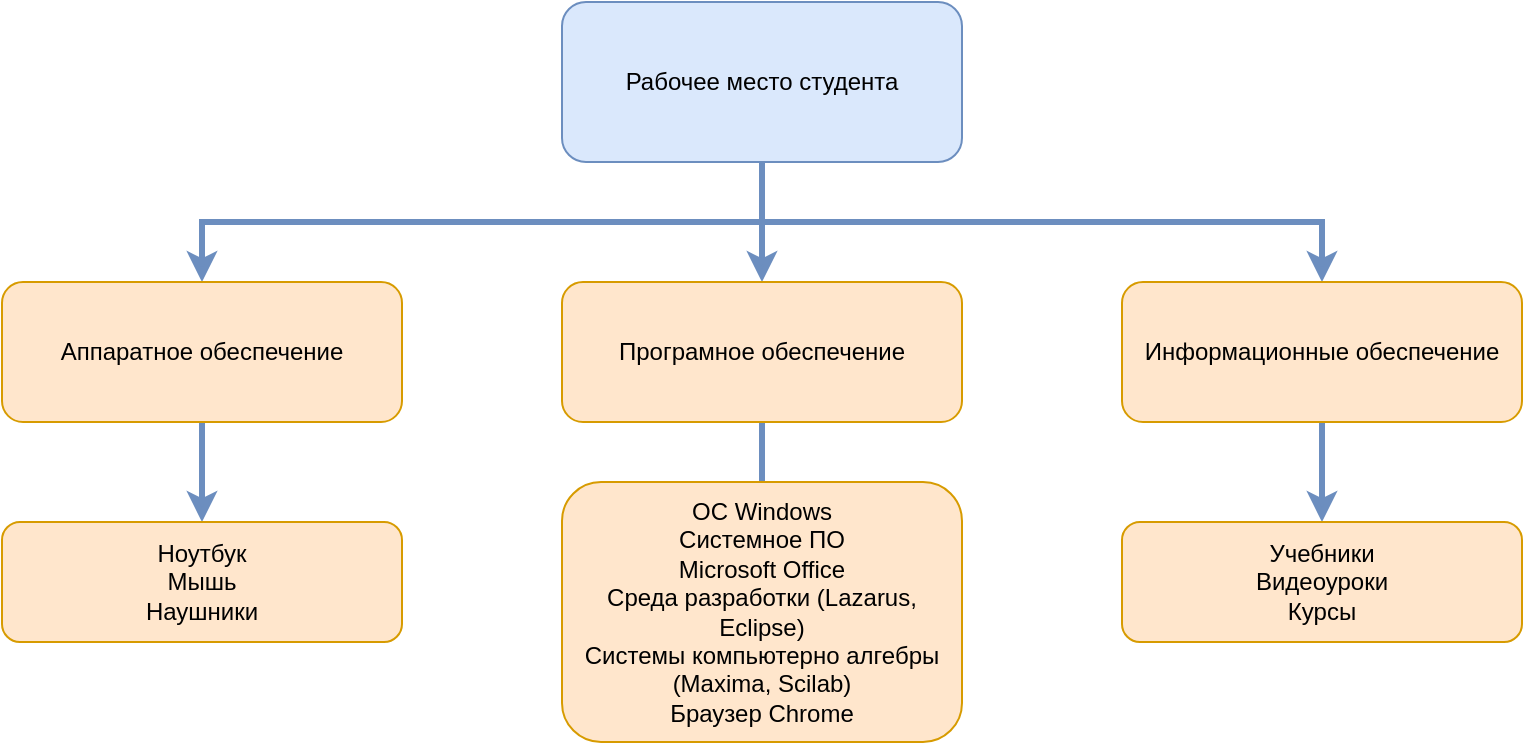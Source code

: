 <mxfile version="15.8.7" type="device"><diagram id="Tjrueaf2YyATgQywkjKq" name="Страница 1"><mxGraphModel dx="868" dy="553" grid="1" gridSize="10" guides="1" tooltips="1" connect="1" arrows="1" fold="1" page="1" pageScale="1" pageWidth="1169" pageHeight="827" math="0" shadow="0"><root><mxCell id="0"/><mxCell id="1" parent="0"/><mxCell id="X143SGTasXnWP1YPW8JA-10" style="edgeStyle=orthogonalEdgeStyle;rounded=0;orthogonalLoop=1;jettySize=auto;html=1;exitX=0.5;exitY=1;exitDx=0;exitDy=0;strokeWidth=3;fillColor=#dae8fc;strokeColor=#6c8ebf;curved=1;" edge="1" parent="1" source="X143SGTasXnWP1YPW8JA-1" target="X143SGTasXnWP1YPW8JA-4"><mxGeometry relative="1" as="geometry"/></mxCell><mxCell id="X143SGTasXnWP1YPW8JA-11" style="edgeStyle=orthogonalEdgeStyle;rounded=0;orthogonalLoop=1;jettySize=auto;html=1;exitX=0.5;exitY=1;exitDx=0;exitDy=0;entryX=0.5;entryY=0;entryDx=0;entryDy=0;strokeWidth=3;fillColor=#dae8fc;strokeColor=#6c8ebf;" edge="1" parent="1" source="X143SGTasXnWP1YPW8JA-1" target="X143SGTasXnWP1YPW8JA-3"><mxGeometry relative="1" as="geometry"><Array as="points"><mxPoint x="460" y="150"/><mxPoint x="740" y="150"/></Array></mxGeometry></mxCell><mxCell id="X143SGTasXnWP1YPW8JA-12" style="edgeStyle=orthogonalEdgeStyle;rounded=0;orthogonalLoop=1;jettySize=auto;html=1;exitX=0.5;exitY=1;exitDx=0;exitDy=0;strokeWidth=3;fillColor=#dae8fc;strokeColor=#6c8ebf;" edge="1" parent="1" source="X143SGTasXnWP1YPW8JA-1" target="X143SGTasXnWP1YPW8JA-2"><mxGeometry relative="1" as="geometry"/></mxCell><mxCell id="X143SGTasXnWP1YPW8JA-1" value="Рабочее место студента" style="rounded=1;whiteSpace=wrap;html=1;fillColor=#dae8fc;strokeColor=#6c8ebf;" vertex="1" parent="1"><mxGeometry x="360" y="40" width="200" height="80" as="geometry"/></mxCell><mxCell id="X143SGTasXnWP1YPW8JA-15" style="edgeStyle=orthogonalEdgeStyle;rounded=0;orthogonalLoop=1;jettySize=auto;html=1;exitX=0.5;exitY=1;exitDx=0;exitDy=0;strokeWidth=3;fillColor=#dae8fc;strokeColor=#6c8ebf;" edge="1" parent="1" source="X143SGTasXnWP1YPW8JA-2" target="X143SGTasXnWP1YPW8JA-5"><mxGeometry relative="1" as="geometry"/></mxCell><mxCell id="X143SGTasXnWP1YPW8JA-2" value="Аппаратное обеспечение" style="rounded=1;whiteSpace=wrap;html=1;fillColor=#ffe6cc;strokeColor=#d79b00;" vertex="1" parent="1"><mxGeometry x="80" y="180" width="200" height="70" as="geometry"/></mxCell><mxCell id="X143SGTasXnWP1YPW8JA-14" style="edgeStyle=orthogonalEdgeStyle;rounded=0;orthogonalLoop=1;jettySize=auto;html=1;exitX=0.5;exitY=1;exitDx=0;exitDy=0;strokeWidth=3;fillColor=#dae8fc;strokeColor=#6c8ebf;" edge="1" parent="1" source="X143SGTasXnWP1YPW8JA-3" target="X143SGTasXnWP1YPW8JA-7"><mxGeometry relative="1" as="geometry"/></mxCell><mxCell id="X143SGTasXnWP1YPW8JA-3" value="Информационные обеспечение" style="rounded=1;whiteSpace=wrap;html=1;fillColor=#ffe6cc;strokeColor=#d79b00;" vertex="1" parent="1"><mxGeometry x="640" y="180" width="200" height="70" as="geometry"/></mxCell><mxCell id="X143SGTasXnWP1YPW8JA-13" style="edgeStyle=orthogonalEdgeStyle;rounded=0;orthogonalLoop=1;jettySize=auto;html=1;exitX=0.5;exitY=1;exitDx=0;exitDy=0;strokeWidth=3;fillColor=#dae8fc;strokeColor=#6c8ebf;" edge="1" parent="1" source="X143SGTasXnWP1YPW8JA-4"><mxGeometry relative="1" as="geometry"><mxPoint x="460" y="300" as="targetPoint"/></mxGeometry></mxCell><mxCell id="X143SGTasXnWP1YPW8JA-4" value="Програмное обеспечение" style="rounded=1;whiteSpace=wrap;html=1;fillColor=#ffe6cc;strokeColor=#d79b00;" vertex="1" parent="1"><mxGeometry x="360" y="180" width="200" height="70" as="geometry"/></mxCell><mxCell id="X143SGTasXnWP1YPW8JA-5" value="Ноутбук&lt;br&gt;Мышь&lt;br&gt;Наушники" style="rounded=1;whiteSpace=wrap;html=1;fillColor=#ffe6cc;strokeColor=#d79b00;" vertex="1" parent="1"><mxGeometry x="80" y="300" width="200" height="60" as="geometry"/></mxCell><mxCell id="X143SGTasXnWP1YPW8JA-6" value="ОС Windows&lt;br&gt;Системное ПО&lt;br&gt;Microsoft Office&lt;br&gt;Среда разработки (Lazarus, Eclipse)&lt;br&gt;Системы компьютерно алгебры (Maxima, Scilab)&lt;br&gt;Браузер Chrome" style="rounded=1;whiteSpace=wrap;html=1;fillColor=#ffe6cc;strokeColor=#d79b00;" vertex="1" parent="1"><mxGeometry x="360" y="280" width="200" height="130" as="geometry"/></mxCell><mxCell id="X143SGTasXnWP1YPW8JA-7" value="Учебники&lt;br&gt;Видеоуроки&lt;br&gt;Курсы" style="rounded=1;whiteSpace=wrap;html=1;fillColor=#ffe6cc;strokeColor=#d79b00;" vertex="1" parent="1"><mxGeometry x="640" y="300" width="200" height="60" as="geometry"/></mxCell></root></mxGraphModel></diagram></mxfile>